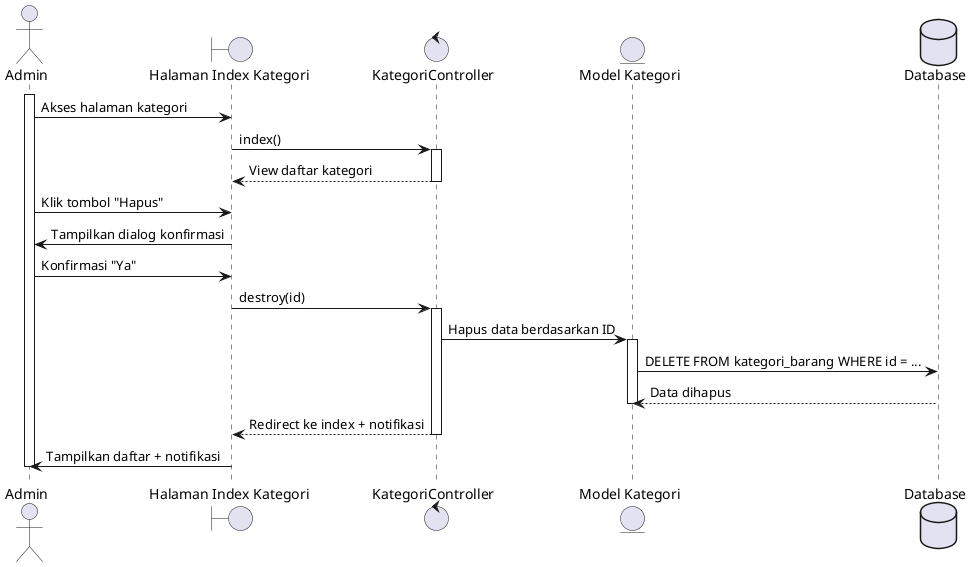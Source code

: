 @startuml
actor Admin

boundary "Halaman Index Kategori" as KategoriIndex
control "KategoriController" as Controller
entity "Model Kategori" as KategoriModel
database "Database" as DB

activate Admin
Admin -> KategoriIndex: Akses halaman kategori
KategoriIndex -> Controller: index()
activate Controller
Controller --> KategoriIndex: View daftar kategori
deactivate Controller

Admin -> KategoriIndex: Klik tombol "Hapus"
KategoriIndex -> Admin: Tampilkan dialog konfirmasi
Admin -> KategoriIndex: Konfirmasi "Ya"

KategoriIndex -> Controller: destroy(id)
activate Controller

Controller -> KategoriModel: Hapus data berdasarkan ID
activate KategoriModel
KategoriModel -> DB: DELETE FROM kategori_barang WHERE id = ...
DB --> KategoriModel: Data dihapus
deactivate KategoriModel

Controller --> KategoriIndex: Redirect ke index + notifikasi
deactivate Controller

KategoriIndex -> Admin: Tampilkan daftar + notifikasi
deactivate Admin

@enduml
